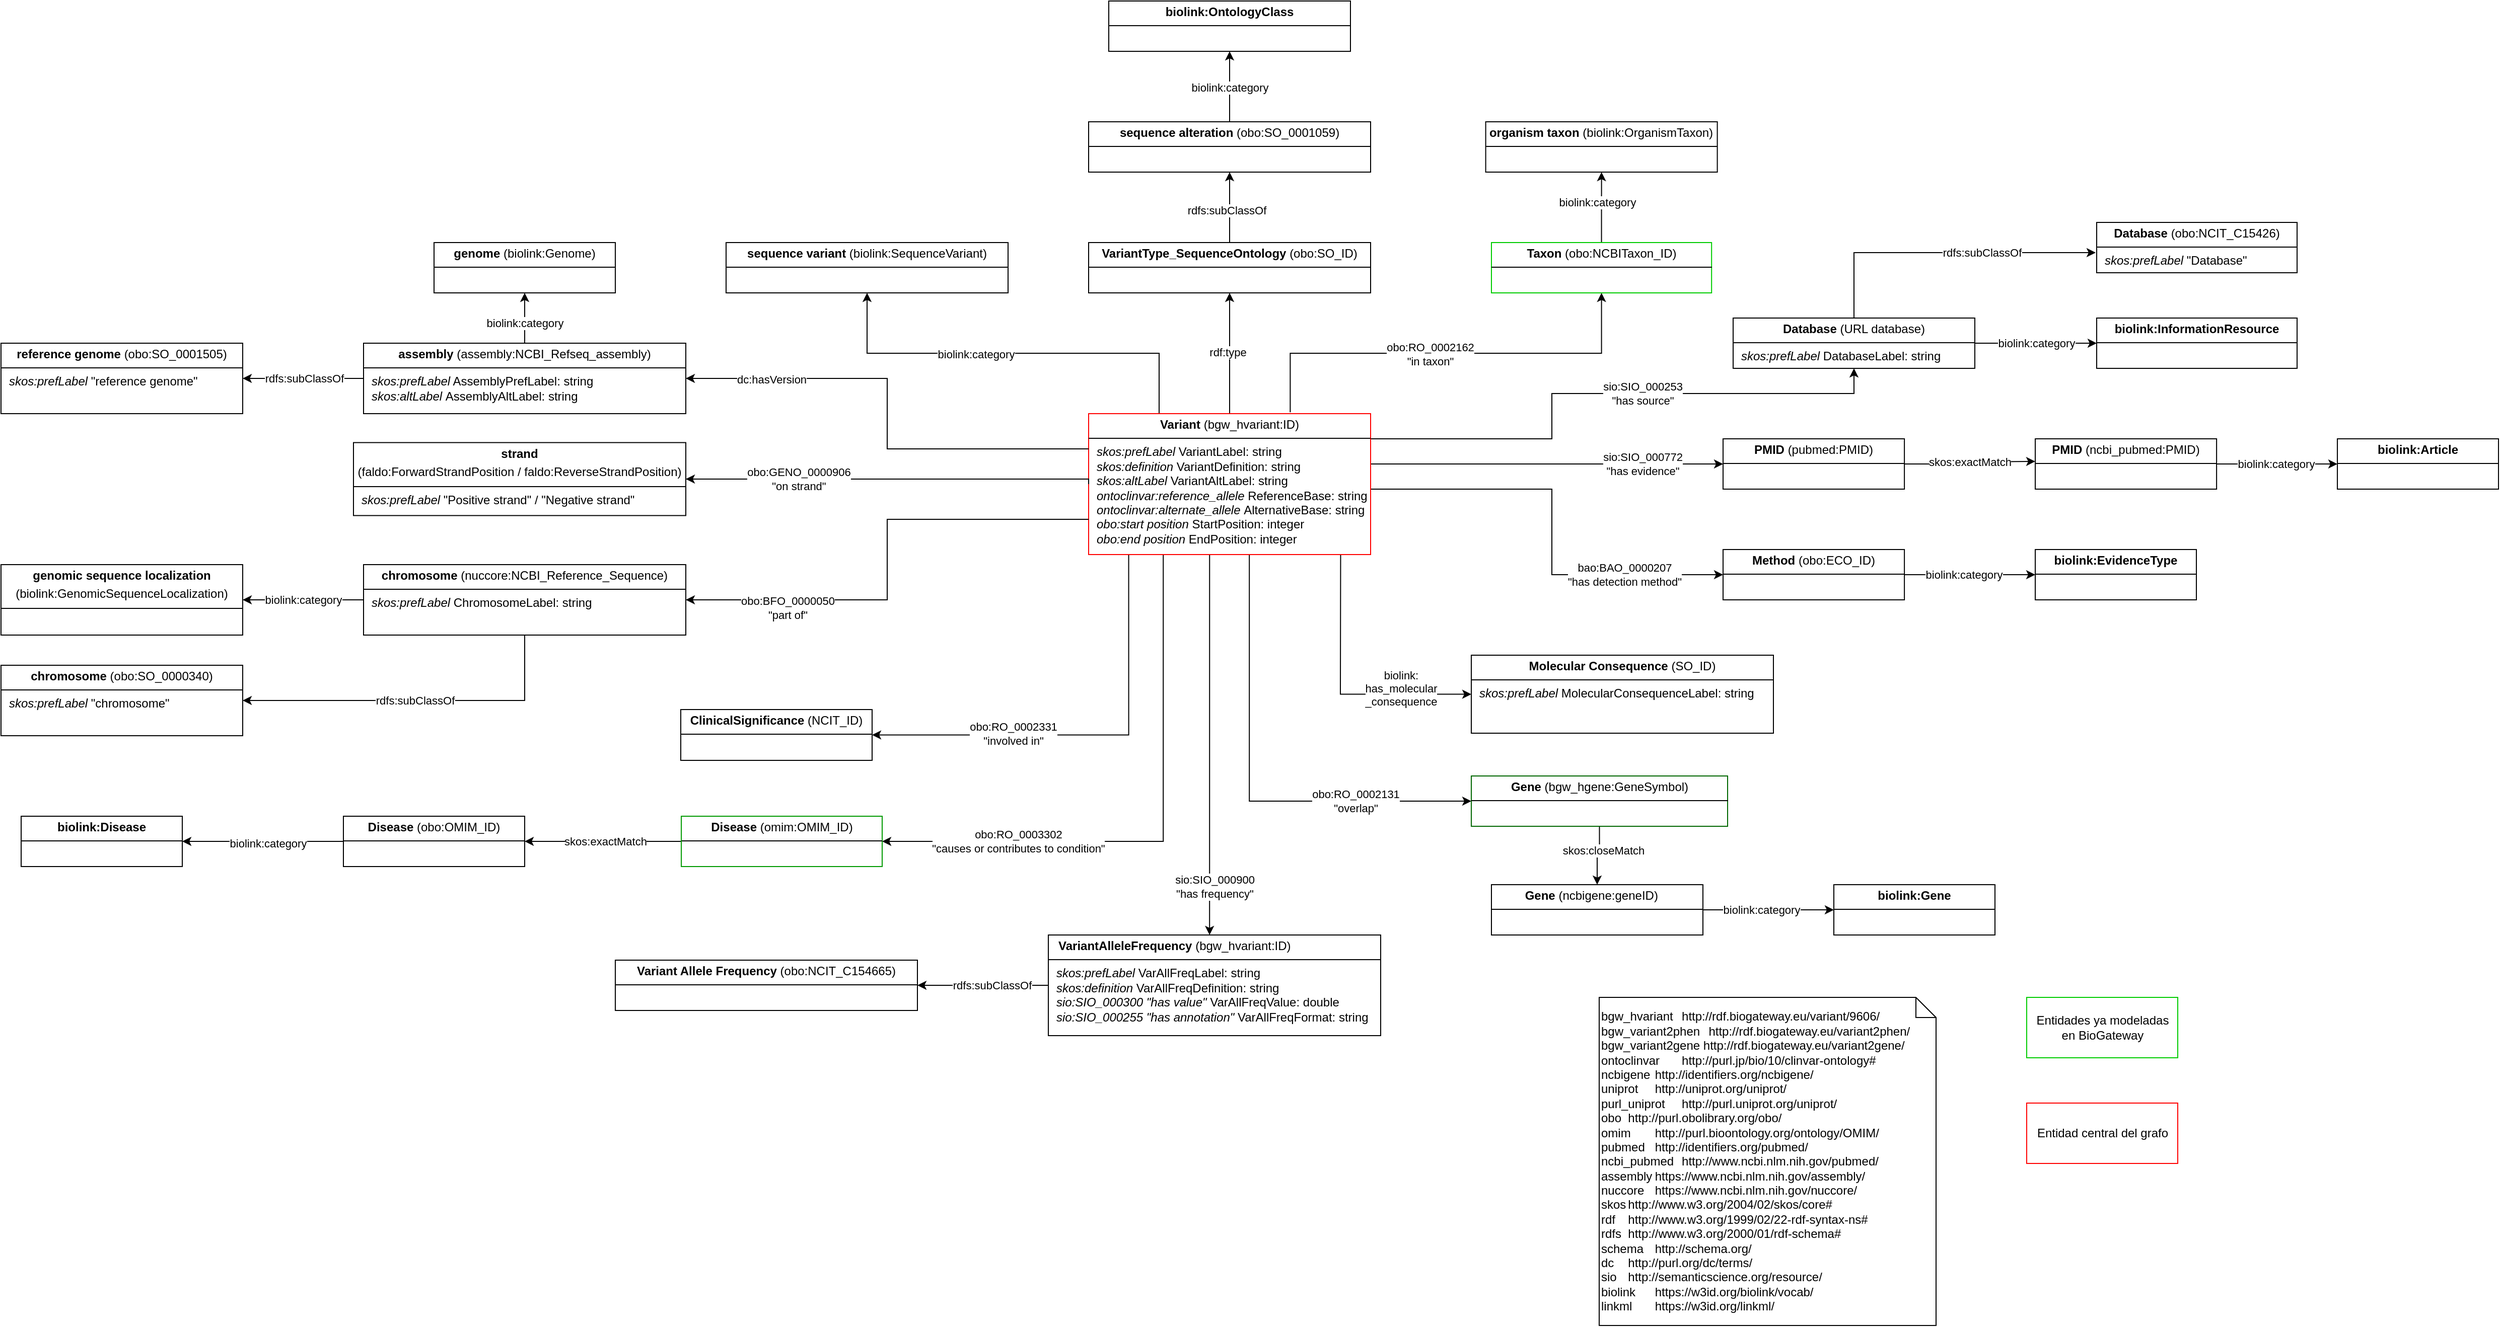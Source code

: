 <mxfile version="24.4.0" type="device">
  <diagram name="Página-1" id="qGptg48feIALP0QOibg7">
    <mxGraphModel dx="1359" dy="1775" grid="1" gridSize="10" guides="1" tooltips="1" connect="1" arrows="1" fold="1" page="1" pageScale="1" pageWidth="827" pageHeight="1169" math="0" shadow="0">
      <root>
        <mxCell id="0" />
        <mxCell id="1" parent="0" />
        <mxCell id="6JE-V1rgDyD5uSml1Uak-3" style="edgeStyle=orthogonalEdgeStyle;rounded=0;orthogonalLoop=1;jettySize=auto;html=1;entryX=0.5;entryY=1;entryDx=0;entryDy=0;strokeColor=#000000;" parent="1" source="6JE-V1rgDyD5uSml1Uak-1" target="6JE-V1rgDyD5uSml1Uak-2" edge="1">
          <mxGeometry relative="1" as="geometry" />
        </mxCell>
        <mxCell id="DszhKcmkCLHYVGABEn8L-7" value="rdf:type" style="edgeLabel;html=1;align=center;verticalAlign=middle;resizable=0;points=[];" parent="6JE-V1rgDyD5uSml1Uak-3" vertex="1" connectable="0">
          <mxGeometry x="0.027" y="2" relative="1" as="geometry">
            <mxPoint as="offset" />
          </mxGeometry>
        </mxCell>
        <mxCell id="6JE-V1rgDyD5uSml1Uak-7" style="edgeStyle=orthogonalEdgeStyle;rounded=0;orthogonalLoop=1;jettySize=auto;html=1;exitX=0.25;exitY=0;exitDx=0;exitDy=0;entryX=0.5;entryY=1;entryDx=0;entryDy=0;strokeColor=#000000;" parent="1" source="6JE-V1rgDyD5uSml1Uak-1" target="6JE-V1rgDyD5uSml1Uak-6" edge="1">
          <mxGeometry relative="1" as="geometry" />
        </mxCell>
        <mxCell id="6JE-V1rgDyD5uSml1Uak-8" value="biolink:category" style="edgeLabel;html=1;align=center;verticalAlign=middle;resizable=0;points=[];strokeColor=#000000;" parent="6JE-V1rgDyD5uSml1Uak-7" connectable="0" vertex="1">
          <mxGeometry x="0.184" y="1" relative="1" as="geometry">
            <mxPoint as="offset" />
          </mxGeometry>
        </mxCell>
        <mxCell id="6JE-V1rgDyD5uSml1Uak-52" style="edgeStyle=orthogonalEdgeStyle;rounded=0;orthogonalLoop=1;jettySize=auto;html=1;entryX=0.5;entryY=1;entryDx=0;entryDy=0;exitX=0.715;exitY=-0.01;exitDx=0;exitDy=0;exitPerimeter=0;" parent="1" source="6JE-V1rgDyD5uSml1Uak-1" target="6JE-V1rgDyD5uSml1Uak-49" edge="1">
          <mxGeometry relative="1" as="geometry">
            <Array as="points">
              <mxPoint x="520" y="180" />
              <mxPoint x="829" y="180" />
            </Array>
            <mxPoint x="520" y="210" as="sourcePoint" />
          </mxGeometry>
        </mxCell>
        <mxCell id="6JE-V1rgDyD5uSml1Uak-54" value="obo:RO_0002162&lt;div&gt;&quot;in taxon&quot;&lt;/div&gt;" style="edgeLabel;html=1;align=center;verticalAlign=middle;resizable=0;points=[];" parent="6JE-V1rgDyD5uSml1Uak-52" connectable="0" vertex="1">
          <mxGeometry x="-0.076" y="-1" relative="1" as="geometry">
            <mxPoint as="offset" />
          </mxGeometry>
        </mxCell>
        <mxCell id="-bDPhzSc2MLhFLpv777F-12" style="edgeStyle=orthogonalEdgeStyle;rounded=0;orthogonalLoop=1;jettySize=auto;html=1;entryX=0;entryY=0.5;entryDx=0;entryDy=0;" parent="1" source="6JE-V1rgDyD5uSml1Uak-1" target="-bDPhzSc2MLhFLpv777F-7" edge="1">
          <mxGeometry relative="1" as="geometry">
            <Array as="points">
              <mxPoint x="950" y="290" />
            </Array>
          </mxGeometry>
        </mxCell>
        <mxCell id="-bDPhzSc2MLhFLpv777F-19" style="edgeStyle=orthogonalEdgeStyle;rounded=0;orthogonalLoop=1;jettySize=auto;html=1;exitX=1;exitY=0.75;exitDx=0;exitDy=0;entryX=0;entryY=0.5;entryDx=0;entryDy=0;" parent="1" source="6JE-V1rgDyD5uSml1Uak-1" target="-bDPhzSc2MLhFLpv777F-16" edge="1">
          <mxGeometry relative="1" as="geometry">
            <Array as="points">
              <mxPoint x="780" y="315" />
              <mxPoint x="780" y="400" />
            </Array>
          </mxGeometry>
        </mxCell>
        <mxCell id="L7Yt5Qs3PYceXHm6uux9-1" value="bao:BAO_0000207&lt;div&gt;&quot;has detection method&quot;&lt;/div&gt;" style="edgeLabel;html=1;align=center;verticalAlign=middle;resizable=0;points=[];" parent="-bDPhzSc2MLhFLpv777F-19" vertex="1" connectable="0">
          <mxGeometry x="0.576" relative="1" as="geometry">
            <mxPoint as="offset" />
          </mxGeometry>
        </mxCell>
        <mxCell id="-bDPhzSc2MLhFLpv777F-20" style="edgeStyle=orthogonalEdgeStyle;rounded=0;orthogonalLoop=1;jettySize=auto;html=1;exitX=1;exitY=0.25;exitDx=0;exitDy=0;entryX=0.5;entryY=1;entryDx=0;entryDy=0;" parent="1" source="6JE-V1rgDyD5uSml1Uak-1" target="6JE-V1rgDyD5uSml1Uak-61" edge="1">
          <mxGeometry relative="1" as="geometry">
            <Array as="points">
              <mxPoint x="780" y="265" />
              <mxPoint x="780" y="220" />
              <mxPoint x="1080" y="220" />
            </Array>
          </mxGeometry>
        </mxCell>
        <mxCell id="L7Yt5Qs3PYceXHm6uux9-34" style="edgeStyle=orthogonalEdgeStyle;rounded=0;orthogonalLoop=1;jettySize=auto;html=1;entryX=0;entryY=0.5;entryDx=0;entryDy=0;exitX=0.57;exitY=0.994;exitDx=0;exitDy=0;exitPerimeter=0;" parent="1" source="6JE-V1rgDyD5uSml1Uak-1" target="-bDPhzSc2MLhFLpv777F-31" edge="1">
          <mxGeometry relative="1" as="geometry">
            <Array as="points">
              <mxPoint x="480" y="625" />
            </Array>
          </mxGeometry>
        </mxCell>
        <mxCell id="L7Yt5Qs3PYceXHm6uux9-35" value="obo:RO_0002131&lt;div&gt;&quot;overlap&quot;&lt;/div&gt;" style="edgeLabel;html=1;align=center;verticalAlign=middle;resizable=0;points=[];" parent="L7Yt5Qs3PYceXHm6uux9-34" vertex="1" connectable="0">
          <mxGeometry x="0.114" relative="1" as="geometry">
            <mxPoint x="91" as="offset" />
          </mxGeometry>
        </mxCell>
        <mxCell id="L7Yt5Qs3PYceXHm6uux9-36" style="edgeStyle=orthogonalEdgeStyle;rounded=0;orthogonalLoop=1;jettySize=auto;html=1;entryX=0;entryY=0.5;entryDx=0;entryDy=0;exitX=0.894;exitY=0.989;exitDx=0;exitDy=0;exitPerimeter=0;" parent="1" source="6JE-V1rgDyD5uSml1Uak-1" target="exR66w5LFtaQum01DGlP-13" edge="1">
          <mxGeometry relative="1" as="geometry">
            <mxPoint x="570" y="342" as="sourcePoint" />
            <Array as="points">
              <mxPoint x="570" y="342" />
              <mxPoint x="570" y="342" />
              <mxPoint x="570" y="519" />
            </Array>
          </mxGeometry>
        </mxCell>
        <mxCell id="L7Yt5Qs3PYceXHm6uux9-37" value="biolink:&lt;div&gt;has_molecular&lt;/div&gt;&lt;div&gt;_consequence&lt;/div&gt;" style="edgeLabel;html=1;align=center;verticalAlign=middle;resizable=0;points=[];" parent="L7Yt5Qs3PYceXHm6uux9-36" vertex="1" connectable="0">
          <mxGeometry x="-0.204" y="3" relative="1" as="geometry">
            <mxPoint x="57" y="71" as="offset" />
          </mxGeometry>
        </mxCell>
        <mxCell id="L7Yt5Qs3PYceXHm6uux9-49" style="edgeStyle=orthogonalEdgeStyle;rounded=0;orthogonalLoop=1;jettySize=auto;html=1;exitX=0.354;exitY=1.03;exitDx=0;exitDy=0;entryX=1;entryY=0.5;entryDx=0;entryDy=0;exitPerimeter=0;" parent="1" target="-bDPhzSc2MLhFLpv777F-23" edge="1">
          <mxGeometry relative="1" as="geometry">
            <mxPoint x="394.12" y="343.0" as="sourcePoint" />
            <mxPoint x="80" y="965" as="targetPoint" />
            <Array as="points">
              <mxPoint x="395" y="665" />
            </Array>
          </mxGeometry>
        </mxCell>
        <mxCell id="L7Yt5Qs3PYceXHm6uux9-50" value="obo:RO_0003302&lt;div&gt;&quot;causes or contributes to condition&quot;&lt;/div&gt;" style="edgeLabel;html=1;align=center;verticalAlign=middle;resizable=0;points=[];" parent="L7Yt5Qs3PYceXHm6uux9-49" vertex="1" connectable="0">
          <mxGeometry x="0.702" y="3" relative="1" as="geometry">
            <mxPoint x="45" y="-3" as="offset" />
          </mxGeometry>
        </mxCell>
        <mxCell id="L7Yt5Qs3PYceXHm6uux9-149" style="edgeStyle=orthogonalEdgeStyle;rounded=0;orthogonalLoop=1;jettySize=auto;html=1;exitX=0.429;exitY=1.002;exitDx=0;exitDy=0;exitPerimeter=0;" parent="1" source="6JE-V1rgDyD5uSml1Uak-1" target="L7Yt5Qs3PYceXHm6uux9-150" edge="1">
          <mxGeometry relative="1" as="geometry">
            <mxPoint x="470" y="730" as="targetPoint" />
            <Array as="points">
              <mxPoint x="440" y="750" />
              <mxPoint x="440" y="750" />
            </Array>
          </mxGeometry>
        </mxCell>
        <mxCell id="L7Yt5Qs3PYceXHm6uux9-155" value="sio:SIO_000900&lt;div&gt;&quot;has frequency&quot;&lt;/div&gt;" style="edgeLabel;html=1;align=center;verticalAlign=middle;resizable=0;points=[];" parent="L7Yt5Qs3PYceXHm6uux9-149" vertex="1" connectable="0">
          <mxGeometry x="0.811" y="1" relative="1" as="geometry">
            <mxPoint x="4" y="-13" as="offset" />
          </mxGeometry>
        </mxCell>
        <mxCell id="L7Yt5Qs3PYceXHm6uux9-158" style="edgeStyle=orthogonalEdgeStyle;rounded=0;orthogonalLoop=1;jettySize=auto;html=1;exitX=0.142;exitY=0.998;exitDx=0;exitDy=0;entryX=1;entryY=0.5;entryDx=0;entryDy=0;exitPerimeter=0;" parent="1" source="6JE-V1rgDyD5uSml1Uak-1" target="KLonrmJRsr6jb7OEbWs5-2" edge="1">
          <mxGeometry relative="1" as="geometry">
            <Array as="points">
              <mxPoint x="360" y="559" />
            </Array>
          </mxGeometry>
        </mxCell>
        <mxCell id="L7Yt5Qs3PYceXHm6uux9-159" value="obo:RO_0002331&lt;div&gt;&quot;involved in&quot;&lt;/div&gt;" style="edgeLabel;html=1;align=center;verticalAlign=middle;resizable=0;points=[];" parent="L7Yt5Qs3PYceXHm6uux9-158" vertex="1" connectable="0">
          <mxGeometry x="-0.075" y="-2" relative="1" as="geometry">
            <mxPoint x="-94" as="offset" />
          </mxGeometry>
        </mxCell>
        <mxCell id="6JE-V1rgDyD5uSml1Uak-1" value="&lt;p style=&quot;margin: 4px 0px 0px; text-align: center;&quot;&gt;&lt;b&gt;Variant &lt;/b&gt;(&lt;span style=&quot;background-color: initial; text-align: left;&quot;&gt;bgw_hvariant:ID)&lt;/span&gt;&lt;/p&gt;&lt;hr size=&quot;1&quot; style=&quot;border-style:solid;&quot;&gt;&lt;p style=&quot;margin:0px;margin-left:8px;&quot;&gt;&lt;i&gt;skos:prefLabel&lt;/i&gt; VariantLabel: string&lt;/p&gt;&lt;p style=&quot;margin:0px;margin-left:8px;&quot;&gt;&lt;i&gt;skos:definition&lt;/i&gt;&amp;nbsp;VariantDefinition: string&lt;/p&gt;&lt;p style=&quot;margin:0px;margin-left:8px;&quot;&gt;&lt;i style=&quot;background-color: initial;&quot;&gt;skos:altLabel&amp;nbsp;&lt;/i&gt;&lt;span style=&quot;background-color: initial;&quot;&gt;VariantAltLabel: string&lt;/span&gt;&lt;br&gt;&lt;/p&gt;&lt;p style=&quot;margin:0px;margin-left:8px;&quot;&gt;&lt;i&gt;ontoclinvar:&lt;/i&gt;&lt;span style=&quot;background-color: initial;&quot;&gt;&lt;i&gt;reference_allele&lt;/i&gt;&lt;/span&gt;&lt;i style=&quot;background-color: initial;&quot;&gt;&amp;nbsp;&lt;/i&gt;&lt;span style=&quot;background-color: initial;&quot;&gt;ReferenceBase: string&lt;/span&gt;&lt;/p&gt;&lt;p style=&quot;margin:0px;margin-left:8px;&quot;&gt;&lt;i style=&quot;background-color: initial;&quot;&gt;ontoclinvar:&lt;/i&gt;&lt;span style=&quot;background-color: initial;&quot;&gt;&lt;i&gt;alternate_allele&amp;nbsp;&lt;/i&gt;&lt;/span&gt;AlternativeBase: string&lt;/p&gt;&lt;p style=&quot;margin: 0px 0px 0px 8px;&quot;&gt;&lt;i&gt;obo:start position&amp;nbsp;&lt;/i&gt;StartPosition: integer&lt;/p&gt;&lt;p style=&quot;margin: 0px 0px 0px 8px;&quot;&gt;&lt;i&gt;obo:end position&lt;/i&gt;&amp;nbsp;EndPosition: integer&lt;/p&gt;" style="verticalAlign=top;align=left;overflow=fill;html=1;whiteSpace=wrap;strokeColor=#FF0000;" parent="1" vertex="1">
          <mxGeometry x="320" y="240" width="280" height="140" as="geometry" />
        </mxCell>
        <mxCell id="DszhKcmkCLHYVGABEn8L-5" style="edgeStyle=orthogonalEdgeStyle;rounded=0;orthogonalLoop=1;jettySize=auto;html=1;exitX=0.5;exitY=0;exitDx=0;exitDy=0;" parent="1" source="6JE-V1rgDyD5uSml1Uak-2" target="DszhKcmkCLHYVGABEn8L-4" edge="1">
          <mxGeometry relative="1" as="geometry" />
        </mxCell>
        <mxCell id="DszhKcmkCLHYVGABEn8L-6" value="rdfs:subClassOf" style="edgeLabel;html=1;align=center;verticalAlign=middle;resizable=0;points=[];" parent="DszhKcmkCLHYVGABEn8L-5" vertex="1" connectable="0">
          <mxGeometry x="-0.069" y="3" relative="1" as="geometry">
            <mxPoint as="offset" />
          </mxGeometry>
        </mxCell>
        <mxCell id="6JE-V1rgDyD5uSml1Uak-2" value="&lt;p style=&quot;margin: 4px 0px 0px; text-align: center;&quot;&gt;&lt;b&gt;VariantType_SequenceOntology &lt;/b&gt;(obo:SO_ID)&lt;/p&gt;&lt;hr size=&quot;1&quot; style=&quot;border-style:solid;&quot;&gt;&lt;p style=&quot;margin:0px;margin-left:8px;&quot;&gt;&lt;br&gt;&lt;/p&gt;" style="verticalAlign=top;align=left;overflow=fill;html=1;whiteSpace=wrap;strokeColor=#000000;" parent="1" vertex="1">
          <mxGeometry x="320" y="70" width="280" height="50" as="geometry" />
        </mxCell>
        <mxCell id="6JE-V1rgDyD5uSml1Uak-6" value="&lt;p style=&quot;margin: 4px 0px 0px; text-align: center;&quot;&gt;&lt;span style=&quot;background-color: initial; text-align: left;&quot;&gt;&lt;b&gt;sequence variant&lt;/b&gt;&lt;/span&gt;&lt;span style=&quot;background-color: initial; text-align: left;&quot;&gt;&lt;b&gt;&amp;nbsp;&lt;/b&gt;(biolink:SequenceVariant)&lt;/span&gt;&lt;/p&gt;&lt;hr size=&quot;1&quot; style=&quot;border-style:solid;&quot;&gt;&lt;p style=&quot;margin:0px;margin-left:8px;&quot;&gt;&lt;br&gt;&lt;/p&gt;" style="verticalAlign=top;align=left;overflow=fill;html=1;whiteSpace=wrap;strokeColor=#000000;" parent="1" vertex="1">
          <mxGeometry x="-40" y="70" width="280" height="50" as="geometry" />
        </mxCell>
        <mxCell id="6JE-V1rgDyD5uSml1Uak-14" value="" style="edgeStyle=orthogonalEdgeStyle;rounded=0;orthogonalLoop=1;jettySize=auto;html=1;" parent="1" source="6JE-V1rgDyD5uSml1Uak-18" target="6JE-V1rgDyD5uSml1Uak-19" edge="1">
          <mxGeometry relative="1" as="geometry" />
        </mxCell>
        <mxCell id="6JE-V1rgDyD5uSml1Uak-15" value="rdfs:subClassOf" style="edgeLabel;html=1;align=center;verticalAlign=middle;resizable=0;points=[];" parent="6JE-V1rgDyD5uSml1Uak-14" connectable="0" vertex="1">
          <mxGeometry x="0.091" y="1" relative="1" as="geometry">
            <mxPoint x="6" y="-1" as="offset" />
          </mxGeometry>
        </mxCell>
        <mxCell id="6JE-V1rgDyD5uSml1Uak-16" style="edgeStyle=orthogonalEdgeStyle;rounded=0;orthogonalLoop=1;jettySize=auto;html=1;exitX=0.5;exitY=0;exitDx=0;exitDy=0;entryX=0.5;entryY=1;entryDx=0;entryDy=0;" parent="1" source="6JE-V1rgDyD5uSml1Uak-18" target="6JE-V1rgDyD5uSml1Uak-20" edge="1">
          <mxGeometry relative="1" as="geometry" />
        </mxCell>
        <mxCell id="6JE-V1rgDyD5uSml1Uak-17" value="biolink:category" style="edgeLabel;html=1;align=center;verticalAlign=middle;resizable=0;points=[];" parent="6JE-V1rgDyD5uSml1Uak-16" connectable="0" vertex="1">
          <mxGeometry x="-0.042" y="4" relative="1" as="geometry">
            <mxPoint x="4" y="4" as="offset" />
          </mxGeometry>
        </mxCell>
        <mxCell id="6JE-V1rgDyD5uSml1Uak-18" value="&lt;p style=&quot;margin: 4px 0px 0px; text-align: center;&quot;&gt;&lt;b style=&quot;&quot;&gt;assembly &lt;/b&gt;(assembly:NCBI_Refseq_assembly)&lt;/p&gt;&lt;hr size=&quot;1&quot; style=&quot;border-style:solid;&quot;&gt;&lt;p style=&quot;margin:0px;margin-left:8px;&quot;&gt;&lt;i&gt;skos:prefLabel&lt;/i&gt; AssemblyPrefLabel: string&lt;/p&gt;&lt;p style=&quot;margin:0px;margin-left:8px;&quot;&gt;&lt;i&gt;skos:altLabel &lt;/i&gt;AssemblyAltLabel: string&lt;/p&gt;" style="verticalAlign=top;align=left;overflow=fill;html=1;whiteSpace=wrap;" parent="1" vertex="1">
          <mxGeometry x="-400" y="170" width="320" height="70" as="geometry" />
        </mxCell>
        <mxCell id="6JE-V1rgDyD5uSml1Uak-19" value="&lt;p style=&quot;margin: 4px 0px 0px; text-align: center;&quot;&gt;&lt;b style=&quot;&quot;&gt;reference genome &lt;/b&gt;(obo:&lt;span style=&quot;background-color: initial; text-align: left;&quot;&gt;SO_0001505)&lt;/span&gt;&lt;/p&gt;&lt;hr size=&quot;1&quot; style=&quot;border-style:solid;&quot;&gt;&lt;p style=&quot;margin:0px;margin-left:8px;&quot;&gt;&lt;i&gt;skos:prefLabel&lt;/i&gt; &quot;reference genome&quot;&lt;/p&gt;&lt;p style=&quot;margin:0px;margin-left:8px;&quot;&gt;&lt;br&gt;&lt;/p&gt;" style="verticalAlign=top;align=left;overflow=fill;html=1;whiteSpace=wrap;" parent="1" vertex="1">
          <mxGeometry x="-760" y="170" width="240" height="70" as="geometry" />
        </mxCell>
        <mxCell id="6JE-V1rgDyD5uSml1Uak-20" value="&lt;p style=&quot;margin: 4px 0px 0px; text-align: center;&quot;&gt;&lt;b style=&quot;&quot;&gt;genome &lt;/b&gt;(biolink:Genome)&lt;/p&gt;&lt;hr size=&quot;1&quot; style=&quot;border-style:solid;&quot;&gt;&lt;p style=&quot;margin:0px;margin-left:8px;&quot;&gt;&lt;br&gt;&lt;/p&gt;" style="verticalAlign=top;align=left;overflow=fill;html=1;whiteSpace=wrap;" parent="1" vertex="1">
          <mxGeometry x="-330" y="70" width="180" height="50" as="geometry" />
        </mxCell>
        <mxCell id="6JE-V1rgDyD5uSml1Uak-27" style="edgeStyle=orthogonalEdgeStyle;rounded=0;orthogonalLoop=1;jettySize=auto;html=1;entryX=1;entryY=0.5;entryDx=0;entryDy=0;exitX=0;exitY=0.25;exitDx=0;exitDy=0;" parent="1" source="6JE-V1rgDyD5uSml1Uak-1" target="6JE-V1rgDyD5uSml1Uak-18" edge="1">
          <mxGeometry relative="1" as="geometry">
            <mxPoint x="-90" y="240" as="sourcePoint" />
          </mxGeometry>
        </mxCell>
        <mxCell id="6JE-V1rgDyD5uSml1Uak-28" value="dc:hasVersion" style="edgeLabel;html=1;align=center;verticalAlign=middle;resizable=0;points=[];" parent="6JE-V1rgDyD5uSml1Uak-27" connectable="0" vertex="1">
          <mxGeometry x="-0.025" y="3" relative="1" as="geometry">
            <mxPoint x="-112" y="-40" as="offset" />
          </mxGeometry>
        </mxCell>
        <mxCell id="6JE-V1rgDyD5uSml1Uak-40" style="edgeStyle=orthogonalEdgeStyle;rounded=0;orthogonalLoop=1;jettySize=auto;html=1;exitX=0;exitY=0.75;exitDx=0;exitDy=0;entryX=1;entryY=0.5;entryDx=0;entryDy=0;" parent="1" source="6JE-V1rgDyD5uSml1Uak-1" target="6JE-V1rgDyD5uSml1Uak-38" edge="1">
          <mxGeometry relative="1" as="geometry">
            <mxPoint x="-90" y="340" as="sourcePoint" />
          </mxGeometry>
        </mxCell>
        <mxCell id="6JE-V1rgDyD5uSml1Uak-41" value="obo:BFO_0000050&lt;div&gt;&quot;part of&quot;&lt;/div&gt;" style="edgeLabel;html=1;align=center;verticalAlign=middle;resizable=0;points=[];" parent="6JE-V1rgDyD5uSml1Uak-40" connectable="0" vertex="1">
          <mxGeometry x="-0.501" y="-2" relative="1" as="geometry">
            <mxPoint x="-179" y="90" as="offset" />
          </mxGeometry>
        </mxCell>
        <mxCell id="6JE-V1rgDyD5uSml1Uak-44" style="edgeStyle=orthogonalEdgeStyle;rounded=0;orthogonalLoop=1;jettySize=auto;html=1;entryX=1;entryY=0.5;entryDx=0;entryDy=0;exitX=0;exitY=0.5;exitDx=0;exitDy=0;" parent="1" source="6JE-V1rgDyD5uSml1Uak-1" target="6JE-V1rgDyD5uSml1Uak-43" edge="1">
          <mxGeometry relative="1" as="geometry">
            <mxPoint x="-160" y="290" as="sourcePoint" />
            <Array as="points">
              <mxPoint x="320" y="305" />
            </Array>
          </mxGeometry>
        </mxCell>
        <mxCell id="6JE-V1rgDyD5uSml1Uak-45" value="obo:GENO_0000906&lt;div&gt;&quot;on strand&quot;&lt;/div&gt;" style="edgeLabel;html=1;align=center;verticalAlign=middle;resizable=0;points=[];" parent="6JE-V1rgDyD5uSml1Uak-44" connectable="0" vertex="1">
          <mxGeometry x="0.14" y="1" relative="1" as="geometry">
            <mxPoint x="-62" y="-1" as="offset" />
          </mxGeometry>
        </mxCell>
        <mxCell id="6JE-V1rgDyD5uSml1Uak-36" style="edgeStyle=orthogonalEdgeStyle;rounded=0;orthogonalLoop=1;jettySize=auto;html=1;exitX=0;exitY=0.5;exitDx=0;exitDy=0;" parent="1" source="6JE-V1rgDyD5uSml1Uak-38" target="6JE-V1rgDyD5uSml1Uak-39" edge="1">
          <mxGeometry relative="1" as="geometry" />
        </mxCell>
        <mxCell id="6JE-V1rgDyD5uSml1Uak-37" value="biolink:category" style="edgeLabel;html=1;align=center;verticalAlign=middle;resizable=0;points=[];" parent="6JE-V1rgDyD5uSml1Uak-36" connectable="0" vertex="1">
          <mxGeometry x="-0.295" y="-4" relative="1" as="geometry">
            <mxPoint x="-18" y="4" as="offset" />
          </mxGeometry>
        </mxCell>
        <mxCell id="9ujn6fpOiZaa6l7L4GmL-2" style="edgeStyle=orthogonalEdgeStyle;rounded=0;orthogonalLoop=1;jettySize=auto;html=1;entryX=1;entryY=0.5;entryDx=0;entryDy=0;exitX=0.5;exitY=1;exitDx=0;exitDy=0;" parent="1" source="6JE-V1rgDyD5uSml1Uak-38" target="9ujn6fpOiZaa6l7L4GmL-1" edge="1">
          <mxGeometry relative="1" as="geometry" />
        </mxCell>
        <mxCell id="9ujn6fpOiZaa6l7L4GmL-3" value="rdfs:subClassOf" style="edgeLabel;html=1;align=center;verticalAlign=middle;resizable=0;points=[];" parent="9ujn6fpOiZaa6l7L4GmL-2" connectable="0" vertex="1">
          <mxGeometry x="0.139" y="2" relative="1" as="geometry">
            <mxPoint x="22" y="-2" as="offset" />
          </mxGeometry>
        </mxCell>
        <mxCell id="6JE-V1rgDyD5uSml1Uak-38" value="&lt;p style=&quot;margin: 4px 0px 0px; text-align: center;&quot;&gt;&lt;b style=&quot;&quot;&gt;chromosome &lt;/b&gt;(nuccore:NCBI_Reference_Sequence)&lt;/p&gt;&lt;hr size=&quot;1&quot; style=&quot;border-style:solid;&quot;&gt;&lt;p style=&quot;margin:0px;margin-left:8px;&quot;&gt;&lt;i&gt;skos:prefLabel&lt;/i&gt; ChromosomeLabel: string&lt;/p&gt;" style="verticalAlign=top;align=left;overflow=fill;html=1;whiteSpace=wrap;" parent="1" vertex="1">
          <mxGeometry x="-400" y="390" width="320" height="70" as="geometry" />
        </mxCell>
        <mxCell id="6JE-V1rgDyD5uSml1Uak-39" value="&lt;p style=&quot;text-align: center; margin: 4px 0px 0px;&quot;&gt;&lt;span style=&quot;background-color: initial; text-align: left;&quot;&gt;&lt;b&gt;genomic sequence localization&lt;/b&gt;&lt;/span&gt;&lt;/p&gt;&lt;p style=&quot;text-align: center; margin: 4px 0px 0px;&quot;&gt;(biolink:&lt;span style=&quot;background-color: initial; text-align: left;&quot;&gt;GenomicSequenceLocalization)&lt;/span&gt;&lt;/p&gt;&lt;hr size=&quot;1&quot; style=&quot;border-style:solid;&quot;&gt;&lt;p style=&quot;margin:0px;margin-left:8px;&quot;&gt;&lt;br&gt;&lt;/p&gt;" style="verticalAlign=top;align=left;overflow=fill;html=1;whiteSpace=wrap;" parent="1" vertex="1">
          <mxGeometry x="-760" y="390" width="240" height="70" as="geometry" />
        </mxCell>
        <mxCell id="6JE-V1rgDyD5uSml1Uak-43" value="&lt;p style=&quot;margin: 4px 0px 0px; text-align: center;&quot;&gt;&lt;b style=&quot;&quot;&gt;strand&lt;/b&gt;&lt;/p&gt;&lt;p style=&quot;margin: 4px 0px 0px; text-align: center;&quot;&gt;(&lt;span style=&quot;background-color: initial; text-align: left;&quot;&gt;faldo:ForwardStrandPosition /&amp;nbsp;&lt;/span&gt;&lt;span style=&quot;background-color: initial; text-align: left;&quot;&gt;faldo:&lt;/span&gt;&lt;span style=&quot;background-color: initial; text-align: left;&quot;&gt;ReverseStrandPosition)&lt;/span&gt;&lt;/p&gt;&lt;hr size=&quot;1&quot; style=&quot;border-style:solid;&quot;&gt;&lt;p style=&quot;margin:0px;margin-left:8px;&quot;&gt;&lt;i&gt;skos:prefLabel&lt;/i&gt; &quot;Positive strand&quot; / &quot;Negative strand&quot;&lt;/p&gt;" style="verticalAlign=top;align=left;overflow=fill;html=1;whiteSpace=wrap;" parent="1" vertex="1">
          <mxGeometry x="-410" y="268.75" width="330" height="72.5" as="geometry" />
        </mxCell>
        <mxCell id="6JE-V1rgDyD5uSml1Uak-57" style="edgeStyle=orthogonalEdgeStyle;rounded=0;orthogonalLoop=1;jettySize=auto;html=1;exitX=0.5;exitY=0;exitDx=0;exitDy=0;entryX=0.5;entryY=1;entryDx=0;entryDy=0;" parent="1" source="6JE-V1rgDyD5uSml1Uak-49" target="6JE-V1rgDyD5uSml1Uak-50" edge="1">
          <mxGeometry relative="1" as="geometry" />
        </mxCell>
        <mxCell id="6JE-V1rgDyD5uSml1Uak-58" value="biolink:category" style="edgeLabel;html=1;align=center;verticalAlign=middle;resizable=0;points=[];" parent="6JE-V1rgDyD5uSml1Uak-57" connectable="0" vertex="1">
          <mxGeometry x="0.148" y="5" relative="1" as="geometry">
            <mxPoint as="offset" />
          </mxGeometry>
        </mxCell>
        <mxCell id="6JE-V1rgDyD5uSml1Uak-49" value="&lt;p style=&quot;margin: 4px 0px 0px; text-align: center;&quot;&gt;&lt;b&gt;Taxon &lt;/b&gt;(obo:NCBITaxon_ID)&lt;/p&gt;&lt;hr size=&quot;1&quot; style=&quot;border-style:solid;&quot;&gt;&lt;p style=&quot;margin:0px;margin-left:8px;&quot;&gt;&lt;br&gt;&lt;/p&gt;" style="verticalAlign=top;align=left;overflow=fill;html=1;whiteSpace=wrap;strokeColor=#00CC00;" parent="1" vertex="1">
          <mxGeometry x="720" y="70" width="218.59" height="50" as="geometry" />
        </mxCell>
        <mxCell id="6JE-V1rgDyD5uSml1Uak-50" value="&lt;p style=&quot;margin: 4px 0px 0px; text-align: center;&quot;&gt;&lt;b&gt;organism taxon&lt;/b&gt; (biolink:&lt;span style=&quot;background-color: initial; text-align: left;&quot;&gt;OrganismTaxon)&lt;/span&gt;&lt;/p&gt;&lt;hr size=&quot;1&quot; style=&quot;border-style:solid;&quot;&gt;&lt;p style=&quot;margin:0px;margin-left:8px;&quot;&gt;&lt;br&gt;&lt;/p&gt;" style="verticalAlign=top;align=left;overflow=fill;html=1;whiteSpace=wrap;" parent="1" vertex="1">
          <mxGeometry x="714.3" y="-50" width="230" height="50" as="geometry" />
        </mxCell>
        <mxCell id="6JE-V1rgDyD5uSml1Uak-59" style="edgeStyle=orthogonalEdgeStyle;rounded=0;orthogonalLoop=1;jettySize=auto;html=1;entryX=0;entryY=0.5;entryDx=0;entryDy=0;" parent="1" source="6JE-V1rgDyD5uSml1Uak-61" target="6JE-V1rgDyD5uSml1Uak-62" edge="1">
          <mxGeometry relative="1" as="geometry" />
        </mxCell>
        <mxCell id="6JE-V1rgDyD5uSml1Uak-60" value="biolink:category" style="edgeLabel;html=1;align=center;verticalAlign=middle;resizable=0;points=[];" parent="6JE-V1rgDyD5uSml1Uak-59" connectable="0" vertex="1">
          <mxGeometry x="-0.181" y="-1" relative="1" as="geometry">
            <mxPoint x="11" y="-1" as="offset" />
          </mxGeometry>
        </mxCell>
        <mxCell id="6JE-V1rgDyD5uSml1Uak-66" style="edgeStyle=orthogonalEdgeStyle;rounded=0;orthogonalLoop=1;jettySize=auto;html=1;" parent="1" source="6JE-V1rgDyD5uSml1Uak-61" edge="1">
          <mxGeometry relative="1" as="geometry">
            <mxPoint x="1320" y="80" as="targetPoint" />
            <Array as="points">
              <mxPoint x="1080" y="80" />
            </Array>
          </mxGeometry>
        </mxCell>
        <mxCell id="6JE-V1rgDyD5uSml1Uak-68" value="rdfs:subClassOf" style="edgeLabel;html=1;align=center;verticalAlign=middle;resizable=0;points=[];" parent="6JE-V1rgDyD5uSml1Uak-66" connectable="0" vertex="1">
          <mxGeometry x="-0.028" y="-3" relative="1" as="geometry">
            <mxPoint x="44" y="-3" as="offset" />
          </mxGeometry>
        </mxCell>
        <mxCell id="6JE-V1rgDyD5uSml1Uak-61" value="&lt;p style=&quot;margin: 4px 0px 0px; text-align: center;&quot;&gt;&lt;b&gt;Database &lt;/b&gt;(URL database)&lt;/p&gt;&lt;hr size=&quot;1&quot; style=&quot;border-style:solid;&quot;&gt;&lt;p style=&quot;margin:0px;margin-left:8px;&quot;&gt;&lt;i&gt;skos:prefLabel&lt;/i&gt; DatabaseLabel: string&lt;/p&gt;" style="verticalAlign=top;align=left;overflow=fill;html=1;whiteSpace=wrap;" parent="1" vertex="1">
          <mxGeometry x="960" y="145" width="240" height="50" as="geometry" />
        </mxCell>
        <mxCell id="6JE-V1rgDyD5uSml1Uak-62" value="&lt;p style=&quot;margin: 4px 0px 0px; text-align: center;&quot;&gt;&lt;b&gt;biolink:&lt;/b&gt;&lt;span style=&quot;background-color: initial; text-align: left;&quot;&gt;&lt;b&gt;InformationResource&lt;/b&gt;&lt;/span&gt;&lt;/p&gt;&lt;hr size=&quot;1&quot; style=&quot;border-style:solid;&quot;&gt;&lt;p style=&quot;margin:0px;margin-left:8px;&quot;&gt;&lt;br&gt;&lt;/p&gt;" style="verticalAlign=top;align=left;overflow=fill;html=1;whiteSpace=wrap;" parent="1" vertex="1">
          <mxGeometry x="1321" y="145" width="199" height="50" as="geometry" />
        </mxCell>
        <mxCell id="6JE-V1rgDyD5uSml1Uak-67" value="&lt;p style=&quot;margin: 4px 0px 0px; text-align: center;&quot;&gt;&lt;b&gt;Database &lt;/b&gt;(obo:NCIT_C15426)&lt;span style=&quot;color: rgba(0, 0, 0, 0); font-family: monospace; font-size: 0px; text-wrap: nowrap; background-color: initial; text-align: left;&quot;&gt;%3CmxGraphModel%3E%3Croot%3E%3CmxCell%20id%3D%220%22%2F%3E%3CmxCell%20id%3D%221%22%20parent%3D%220%22%2F%3E%3CmxCell%20id%3D%222%22%20value%3D%22%26lt%3Bp%20style%3D%26quot%3Bmargin%3A%204px%200px%200px%3B%20text-align%3A%20center%3B%26quot%3B%26gt%3B%26lt%3Bb%26gt%3Bbiolink%3A%26lt%3B%2Fb%26gt%3B%26lt%3Bspan%20style%3D%26quot%3Bbackground-color%3A%20initial%3B%20text-align%3A%20left%3B%26quot%3B%26gt%3B%26lt%3Bb%26gt%3BInformationResource%26lt%3B%2Fb%26gt%3B%26lt%3B%2Fspan%26gt%3B%26lt%3B%2Fp%26gt%3B%26lt%3Bhr%20size%3D%26quot%3B1%26quot%3B%20style%3D%26quot%3Bborder-style%3Asolid%3B%26quot%3B%26gt%3B%26lt%3Bp%20style%3D%26quot%3Bmargin%3A0px%3Bmargin-left%3A8px%3B%26quot%3B%26gt%3B%26lt%3Bbr%26gt%3B%26lt%3B%2Fp%26gt%3B%22%20style%3D%22verticalAlign%3Dtop%3Balign%3Dleft%3Boverflow%3Dfill%3Bhtml%3D1%3BwhiteSpace%3Dwrap%3B%22%20vertex%3D%221%22%20parent%3D%221%22%3E%3CmxGeometry%20x%3D%221201%22%20y%3D%22265%22%20width%3D%22199%22%20height%3D%2250%22%20as%3D%22geometry%22%2F%3E%3C%2FmxCell%3E%3C%2Froot%3E%3C%2FmxGraphModel%3E&lt;/span&gt;&lt;/p&gt;&lt;hr size=&quot;1&quot; style=&quot;border-style:solid;&quot;&gt;&lt;p style=&quot;margin:0px;margin-left:8px;&quot;&gt;&lt;i&gt;skos:prefLabel&lt;/i&gt; &quot;Database&quot;&lt;/p&gt;" style="verticalAlign=top;align=left;overflow=fill;html=1;whiteSpace=wrap;" parent="1" vertex="1">
          <mxGeometry x="1321" y="50" width="199" height="50" as="geometry" />
        </mxCell>
        <mxCell id="9ujn6fpOiZaa6l7L4GmL-1" value="&lt;p style=&quot;margin: 4px 0px 0px; text-align: center;&quot;&gt;&lt;b style=&quot;&quot;&gt;chromosome&amp;nbsp;&lt;/b&gt;(obo:&lt;span style=&quot;background-color: initial; text-align: left;&quot;&gt;SO_0000340)&lt;/span&gt;&lt;/p&gt;&lt;hr size=&quot;1&quot; style=&quot;border-style:solid;&quot;&gt;&lt;p style=&quot;margin:0px;margin-left:8px;&quot;&gt;&lt;i&gt;skos:prefLabel&lt;/i&gt; &quot;chromosome&quot;&lt;/p&gt;&lt;p style=&quot;margin:0px;margin-left:8px;&quot;&gt;&lt;br&gt;&lt;/p&gt;" style="verticalAlign=top;align=left;overflow=fill;html=1;whiteSpace=wrap;" parent="1" vertex="1">
          <mxGeometry x="-760" y="490" width="240" height="70" as="geometry" />
        </mxCell>
        <mxCell id="-bDPhzSc2MLhFLpv777F-1" value="&lt;div style=&quot;&quot;&gt;&lt;span style=&quot;background-color: initial;&quot;&gt;bgw_hvariant&lt;/span&gt;&lt;span style=&quot;background-color: initial; white-space: pre;&quot;&gt;&#x9;&lt;/span&gt;&lt;span style=&quot;background-color: initial;&quot;&gt;http://rdf.biogateway.eu/variant/9606/&lt;/span&gt;&lt;/div&gt;&lt;div style=&quot;&quot;&gt;&lt;span style=&quot;background-color: initial;&quot;&gt;bgw_variant2phen&lt;/span&gt;&lt;span style=&quot;background-color: initial; white-space: pre;&quot;&gt;&#x9;&lt;/span&gt;&lt;span style=&quot;background-color: initial;&quot;&gt;http://rdf.biogateway.eu/variant2phen/&lt;/span&gt;&lt;br&gt;&lt;/div&gt;&lt;div style=&quot;&quot;&gt;bgw_variant2gene http://rdf.biogateway.eu/variant2gene/&lt;/div&gt;&lt;div style=&quot;&quot;&gt;ontoclinvar&lt;span style=&quot;white-space: pre;&quot;&gt;&#x9;&lt;/span&gt;http://purl.jp/bio/10/clinvar-ontology#&lt;br&gt;&lt;/div&gt;&lt;div style=&quot;&quot;&gt;&lt;span style=&quot;background-color: initial;&quot;&gt;ncbigene&lt;/span&gt;&lt;span style=&quot;background-color: initial; white-space: pre;&quot;&gt;&#x9;&lt;/span&gt;&lt;span style=&quot;background-color: initial;&quot;&gt;http://identifiers.org/ncbigene/&lt;/span&gt;&lt;br&gt;&lt;/div&gt;&lt;div&gt;uniprot&lt;span style=&quot;white-space:pre&quot;&gt;&#x9;&lt;/span&gt;http://uniprot.org/uniprot/&lt;/div&gt;&lt;div&gt;&lt;span style=&quot;background-color: initial;&quot;&gt;purl_uniprot&lt;/span&gt;&lt;span style=&quot;background-color: initial; white-space: pre;&quot;&gt;&#x9;&lt;/span&gt;&lt;span style=&quot;background-color: initial;&quot;&gt;http://purl.uniprot.org/uniprot/&lt;/span&gt;&lt;br&gt;&lt;/div&gt;&lt;div&gt;obo&lt;span style=&quot;white-space:pre&quot;&gt;&#x9;&lt;/span&gt;http://purl.obolibrary.org/obo/&lt;/div&gt;&lt;div&gt;&lt;span style=&quot;background-color: initial;&quot;&gt;omim&lt;/span&gt;&lt;span style=&quot;background-color: initial; white-space: pre;&quot;&gt;&#x9;&lt;/span&gt;&lt;span style=&quot;background-color: initial;&quot;&gt;http://purl.bioontology.org/ontology/OMIM/&lt;/span&gt;&lt;br&gt;&lt;/div&gt;&lt;div&gt;&lt;span style=&quot;background-color: initial;&quot;&gt;pubmed&lt;/span&gt;&lt;span style=&quot;background-color: initial; white-space: pre;&quot;&gt;&#x9;&lt;/span&gt;&lt;span style=&quot;background-color: initial;&quot;&gt;http://identifiers.org/pubmed/&lt;/span&gt;&lt;br&gt;&lt;/div&gt;&lt;div&gt;ncbi_pubmed&lt;span style=&quot;white-space:pre&quot;&gt;&#x9;&lt;/span&gt;http://www.ncbi.nlm.nih.gov/pubmed/&lt;/div&gt;&lt;div&gt;assembly&lt;span style=&quot;white-space:pre&quot;&gt;&#x9;&lt;/span&gt;https://www.ncbi.nlm.nih.gov/assembly/&lt;/div&gt;&lt;div&gt;nuccore&lt;span style=&quot;white-space:pre&quot;&gt;&#x9;&lt;/span&gt;https://www.ncbi.nlm.nih.gov/nuccore/&lt;/div&gt;&lt;div&gt;skos&lt;span style=&quot;white-space:pre&quot;&gt;&#x9;&lt;/span&gt;http://www.w3.org/2004/02/skos/core#&lt;/div&gt;&lt;div&gt;rdf&lt;span style=&quot;white-space:pre&quot;&gt;&#x9;&lt;/span&gt;http://www.w3.org/1999/02/22-rdf-syntax-ns#&lt;/div&gt;&lt;div&gt;rdfs&lt;span style=&quot;white-space:pre&quot;&gt;&#x9;&lt;/span&gt;http://www.w3.org/2000/01/rdf-schema#&lt;/div&gt;&lt;div&gt;schema&lt;span style=&quot;white-space:pre&quot;&gt;&#x9;&lt;/span&gt;http://schema.org/&lt;/div&gt;&lt;div&gt;dc&lt;span style=&quot;white-space:pre&quot;&gt;&#x9;&lt;/span&gt;http://purl.org/dc/terms/&lt;/div&gt;&lt;div&gt;sio&lt;span style=&quot;white-space:pre&quot;&gt;&#x9;&lt;/span&gt;http://semanticscience.org/resource/&lt;/div&gt;&lt;div&gt;biolink&lt;span style=&quot;white-space:pre&quot;&gt;&#x9;&lt;/span&gt;https://w3id.org/biolink/vocab/&lt;/div&gt;&lt;div&gt;linkml&lt;span style=&quot;white-space:pre&quot;&gt;&#x9;&lt;/span&gt;https://w3id.org/linkml/&lt;/div&gt;" style="shape=note;size=20;whiteSpace=wrap;html=1;align=left;" parent="1" vertex="1">
          <mxGeometry x="827" y="820" width="334.5" height="326" as="geometry" />
        </mxCell>
        <mxCell id="-bDPhzSc2MLhFLpv777F-4" value="sio:SIO_000772&lt;div&gt;&quot;has evidence&quot;&lt;/div&gt;" style="edgeLabel;html=1;align=center;verticalAlign=middle;resizable=0;points=[];" parent="1" connectable="0" vertex="1">
          <mxGeometry x="869.994" y="290.0" as="geometry" />
        </mxCell>
        <mxCell id="-bDPhzSc2MLhFLpv777F-5" style="edgeStyle=orthogonalEdgeStyle;rounded=0;orthogonalLoop=1;jettySize=auto;html=1;" parent="1" source="-bDPhzSc2MLhFLpv777F-7" edge="1">
          <mxGeometry relative="1" as="geometry">
            <mxPoint x="1260.0" y="287.481" as="targetPoint" />
          </mxGeometry>
        </mxCell>
        <mxCell id="-bDPhzSc2MLhFLpv777F-6" value="skos:exactMatch" style="edgeLabel;html=1;align=center;verticalAlign=middle;resizable=0;points=[];" parent="-bDPhzSc2MLhFLpv777F-5" connectable="0" vertex="1">
          <mxGeometry x="0.051" y="-3" relative="1" as="geometry">
            <mxPoint x="-3" y="-3" as="offset" />
          </mxGeometry>
        </mxCell>
        <mxCell id="-bDPhzSc2MLhFLpv777F-7" value="&lt;p style=&quot;margin: 4px 0px 0px; text-align: center;&quot;&gt;&lt;b&gt;PMID &lt;/b&gt;(pubmed:PMID)&lt;/p&gt;&lt;hr size=&quot;1&quot; style=&quot;border-style:solid;&quot;&gt;&lt;p style=&quot;margin:0px;margin-left:8px;&quot;&gt;&lt;br&gt;&lt;/p&gt;" style="verticalAlign=top;align=left;overflow=fill;html=1;whiteSpace=wrap;" parent="1" vertex="1">
          <mxGeometry x="950.0" y="265" width="180.06" height="50" as="geometry" />
        </mxCell>
        <mxCell id="-bDPhzSc2MLhFLpv777F-8" value="&lt;p style=&quot;margin: 4px 0px 0px; text-align: center;&quot;&gt;&lt;b&gt;biolink:Article&lt;/b&gt;&lt;/p&gt;&lt;hr size=&quot;1&quot; style=&quot;border-style:solid;&quot;&gt;&lt;p style=&quot;margin:0px;margin-left:8px;&quot;&gt;&lt;br&gt;&lt;/p&gt;" style="verticalAlign=top;align=left;overflow=fill;html=1;whiteSpace=wrap;" parent="1" vertex="1">
          <mxGeometry x="1560.0" y="265" width="160" height="50" as="geometry" />
        </mxCell>
        <mxCell id="-bDPhzSc2MLhFLpv777F-9" style="edgeStyle=orthogonalEdgeStyle;rounded=0;orthogonalLoop=1;jettySize=auto;html=1;exitX=1;exitY=0.5;exitDx=0;exitDy=0;" parent="1" target="-bDPhzSc2MLhFLpv777F-8" edge="1">
          <mxGeometry relative="1" as="geometry">
            <mxPoint x="1440.0" y="287.5" as="sourcePoint" />
            <Array as="points">
              <mxPoint x="1440" y="290" />
            </Array>
          </mxGeometry>
        </mxCell>
        <mxCell id="-bDPhzSc2MLhFLpv777F-10" value="biolink:category" style="edgeLabel;html=1;align=center;verticalAlign=middle;resizable=0;points=[];" parent="-bDPhzSc2MLhFLpv777F-9" connectable="0" vertex="1">
          <mxGeometry x="0.04" y="4" relative="1" as="geometry">
            <mxPoint x="-2" y="4" as="offset" />
          </mxGeometry>
        </mxCell>
        <mxCell id="-bDPhzSc2MLhFLpv777F-14" style="edgeStyle=orthogonalEdgeStyle;rounded=0;orthogonalLoop=1;jettySize=auto;html=1;exitX=1;exitY=0.5;exitDx=0;exitDy=0;entryX=0;entryY=0.5;entryDx=0;entryDy=0;" parent="1" source="-bDPhzSc2MLhFLpv777F-16" target="-bDPhzSc2MLhFLpv777F-17" edge="1">
          <mxGeometry relative="1" as="geometry" />
        </mxCell>
        <mxCell id="-bDPhzSc2MLhFLpv777F-15" value="biolink:category" style="edgeLabel;html=1;align=center;verticalAlign=middle;resizable=0;points=[];" parent="-bDPhzSc2MLhFLpv777F-14" connectable="0" vertex="1">
          <mxGeometry x="-0.229" y="-4" relative="1" as="geometry">
            <mxPoint x="9" y="-4" as="offset" />
          </mxGeometry>
        </mxCell>
        <mxCell id="-bDPhzSc2MLhFLpv777F-16" value="&lt;p style=&quot;margin: 4px 0px 0px; text-align: center;&quot;&gt;&lt;b&gt;Method &lt;/b&gt;(obo:ECO_ID)&lt;/p&gt;&lt;hr size=&quot;1&quot; style=&quot;border-style:solid;&quot;&gt;&lt;p style=&quot;margin:0px;margin-left:8px;&quot;&gt;&lt;br&gt;&lt;/p&gt;" style="verticalAlign=top;align=left;overflow=fill;html=1;whiteSpace=wrap;" parent="1" vertex="1">
          <mxGeometry x="950" y="375.0" width="180.06" height="50" as="geometry" />
        </mxCell>
        <mxCell id="-bDPhzSc2MLhFLpv777F-17" value="&lt;p style=&quot;margin: 4px 0px 0px; text-align: center;&quot;&gt;&lt;b&gt;biolink:EvidenceType&lt;/b&gt;&lt;/p&gt;&lt;hr size=&quot;1&quot; style=&quot;border-style:solid;&quot;&gt;&lt;p style=&quot;margin:0px;margin-left:8px;&quot;&gt;&lt;br&gt;&lt;/p&gt;" style="verticalAlign=top;align=left;overflow=fill;html=1;whiteSpace=wrap;" parent="1" vertex="1">
          <mxGeometry x="1260" y="375" width="160" height="50" as="geometry" />
        </mxCell>
        <mxCell id="-bDPhzSc2MLhFLpv777F-21" value="sio:SIO_000253&lt;div&gt;&quot;has source&quot;&lt;/div&gt;" style="edgeLabel;html=1;align=center;verticalAlign=middle;resizable=0;points=[];" parent="1" connectable="0" vertex="1">
          <mxGeometry x="869.993" y="220" as="geometry" />
        </mxCell>
        <mxCell id="-bDPhzSc2MLhFLpv777F-22" style="edgeStyle=orthogonalEdgeStyle;rounded=0;orthogonalLoop=1;jettySize=auto;html=1;exitX=0;exitY=0.5;exitDx=0;exitDy=0;" parent="1" source="-bDPhzSc2MLhFLpv777F-23" target="-bDPhzSc2MLhFLpv777F-27" edge="1">
          <mxGeometry relative="1" as="geometry" />
        </mxCell>
        <mxCell id="-bDPhzSc2MLhFLpv777F-23" value="&lt;p style=&quot;margin: 4px 0px 0px; text-align: center;&quot;&gt;&lt;b&gt;Disease &lt;/b&gt;(omim:OMIM_ID)&lt;/p&gt;&lt;hr size=&quot;1&quot; style=&quot;border-style:solid;&quot;&gt;&lt;p style=&quot;margin:0px;margin-left:8px;&quot;&gt;&lt;br&gt;&lt;/p&gt;" style="verticalAlign=top;align=left;overflow=fill;html=1;whiteSpace=wrap;strokeColor=#009900;" parent="1" vertex="1">
          <mxGeometry x="-84.47" y="640" width="199.47" height="50" as="geometry" />
        </mxCell>
        <mxCell id="-bDPhzSc2MLhFLpv777F-24" value="skos:exactMatch" style="edgeLabel;html=1;align=center;verticalAlign=middle;resizable=0;points=[];" parent="1" connectable="0" vertex="1">
          <mxGeometry x="-160" y="664.998" as="geometry" />
        </mxCell>
        <mxCell id="-bDPhzSc2MLhFLpv777F-25" style="edgeStyle=orthogonalEdgeStyle;rounded=0;orthogonalLoop=1;jettySize=auto;html=1;entryX=1;entryY=0.5;entryDx=0;entryDy=0;" parent="1" source="-bDPhzSc2MLhFLpv777F-27" target="-bDPhzSc2MLhFLpv777F-28" edge="1">
          <mxGeometry relative="1" as="geometry">
            <mxPoint x="-129.73" y="665" as="targetPoint" />
          </mxGeometry>
        </mxCell>
        <mxCell id="-bDPhzSc2MLhFLpv777F-26" value="biolink:category" style="edgeLabel;html=1;align=center;verticalAlign=middle;resizable=0;points=[];" parent="-bDPhzSc2MLhFLpv777F-25" connectable="0" vertex="1">
          <mxGeometry x="-0.063" y="1" relative="1" as="geometry">
            <mxPoint y="1" as="offset" />
          </mxGeometry>
        </mxCell>
        <mxCell id="-bDPhzSc2MLhFLpv777F-27" value="&lt;p style=&quot;margin: 4px 0px 0px; text-align: center;&quot;&gt;&lt;b&gt;Disease&amp;nbsp;&lt;/b&gt;(obo:OMIM_ID)&lt;/p&gt;&lt;hr size=&quot;1&quot; style=&quot;border-style:solid;&quot;&gt;&lt;p style=&quot;margin:0px;margin-left:8px;&quot;&gt;&lt;br&gt;&lt;/p&gt;" style="verticalAlign=top;align=left;overflow=fill;html=1;whiteSpace=wrap;strokeColor=#000000;" parent="1" vertex="1">
          <mxGeometry x="-420" y="640" width="180" height="50" as="geometry" />
        </mxCell>
        <mxCell id="-bDPhzSc2MLhFLpv777F-28" value="&lt;p style=&quot;margin: 4px 0px 0px; text-align: center;&quot;&gt;&lt;b&gt;biolink:Disease&lt;/b&gt;&lt;/p&gt;&lt;hr size=&quot;1&quot; style=&quot;border-style:solid;&quot;&gt;&lt;p style=&quot;margin:0px;margin-left:8px;&quot;&gt;&lt;br&gt;&lt;/p&gt;" style="verticalAlign=top;align=left;overflow=fill;html=1;whiteSpace=wrap;" parent="1" vertex="1">
          <mxGeometry x="-740" y="640" width="160" height="50" as="geometry" />
        </mxCell>
        <mxCell id="-bDPhzSc2MLhFLpv777F-29" style="edgeStyle=orthogonalEdgeStyle;rounded=0;orthogonalLoop=1;jettySize=auto;html=1;exitX=0.5;exitY=1;exitDx=0;exitDy=0;entryX=0.5;entryY=0;entryDx=0;entryDy=0;" parent="1" source="-bDPhzSc2MLhFLpv777F-31" target="-bDPhzSc2MLhFLpv777F-34" edge="1">
          <mxGeometry relative="1" as="geometry" />
        </mxCell>
        <mxCell id="-bDPhzSc2MLhFLpv777F-30" value="skos:closeMatch" style="edgeLabel;html=1;align=center;verticalAlign=middle;resizable=0;points=[];" parent="-bDPhzSc2MLhFLpv777F-29" connectable="0" vertex="1">
          <mxGeometry x="-0.204" relative="1" as="geometry">
            <mxPoint x="3" as="offset" />
          </mxGeometry>
        </mxCell>
        <mxCell id="-bDPhzSc2MLhFLpv777F-31" value="&lt;p style=&quot;margin: 4px 0px 0px; text-align: center;&quot;&gt;&lt;b style=&quot;&quot;&gt;Gene&amp;nbsp;&lt;/b&gt;&lt;span style=&quot;background-color: initial;&quot;&gt;(bgw_hgene:GeneSymbol)&lt;/span&gt;&lt;/p&gt;&lt;hr size=&quot;1&quot; style=&quot;border-style:solid;&quot;&gt;&lt;p style=&quot;margin:0px;margin-left:8px;&quot;&gt;&lt;br&gt;&lt;/p&gt;" style="verticalAlign=top;align=left;overflow=fill;html=1;whiteSpace=wrap;strokeColor=#006600;" parent="1" vertex="1">
          <mxGeometry x="700" y="600" width="254.5" height="50" as="geometry" />
        </mxCell>
        <mxCell id="-bDPhzSc2MLhFLpv777F-32" style="edgeStyle=orthogonalEdgeStyle;rounded=0;orthogonalLoop=1;jettySize=auto;html=1;entryX=0;entryY=0.5;entryDx=0;entryDy=0;" parent="1" source="-bDPhzSc2MLhFLpv777F-34" target="-bDPhzSc2MLhFLpv777F-35" edge="1">
          <mxGeometry relative="1" as="geometry" />
        </mxCell>
        <mxCell id="-bDPhzSc2MLhFLpv777F-33" value="biolink:category" style="edgeLabel;html=1;align=center;verticalAlign=middle;resizable=0;points=[];" parent="-bDPhzSc2MLhFLpv777F-32" connectable="0" vertex="1">
          <mxGeometry x="-0.115" relative="1" as="geometry">
            <mxPoint as="offset" />
          </mxGeometry>
        </mxCell>
        <mxCell id="-bDPhzSc2MLhFLpv777F-34" value="&lt;p style=&quot;text-align: left; margin: 4px 0px 0px;&quot;&gt;&amp;nbsp; &amp;nbsp; &amp;nbsp; &amp;nbsp; &amp;nbsp;&amp;nbsp;&lt;b&gt;Gene&amp;nbsp;&lt;/b&gt;(ncbigene:geneID)&lt;/p&gt;&lt;hr size=&quot;1&quot; style=&quot;border-style:solid;&quot;&gt;&lt;p style=&quot;margin:0px;margin-left:8px;&quot;&gt;&lt;br&gt;&lt;/p&gt;" style="verticalAlign=top;align=left;overflow=fill;html=1;whiteSpace=wrap;strokeColor=#000000;" parent="1" vertex="1">
          <mxGeometry x="720" y="708" width="210" height="50" as="geometry" />
        </mxCell>
        <mxCell id="-bDPhzSc2MLhFLpv777F-35" value="&lt;p style=&quot;margin: 4px 0px 0px; text-align: center;&quot;&gt;&lt;b&gt;biolink:Gene&lt;/b&gt;&lt;/p&gt;&lt;hr size=&quot;1&quot; style=&quot;border-style:solid;&quot;&gt;&lt;p style=&quot;margin:0px;margin-left:8px;&quot;&gt;&lt;br&gt;&lt;/p&gt;" style="verticalAlign=top;align=left;overflow=fill;html=1;whiteSpace=wrap;" parent="1" vertex="1">
          <mxGeometry x="1060" y="708" width="160" height="50" as="geometry" />
        </mxCell>
        <mxCell id="-bDPhzSc2MLhFLpv777F-36" value="&lt;p style=&quot;margin: 4px 0px 0px; text-align: center;&quot;&gt;&lt;b&gt;PMID &lt;/b&gt;(ncbi_pubmed:PMID)&lt;/p&gt;&lt;hr size=&quot;1&quot; style=&quot;border-style:solid;&quot;&gt;&lt;p style=&quot;margin:0px;margin-left:8px;&quot;&gt;&lt;br&gt;&lt;/p&gt;" style="verticalAlign=top;align=left;overflow=fill;html=1;whiteSpace=wrap;" parent="1" vertex="1">
          <mxGeometry x="1260" y="265" width="180.06" height="50" as="geometry" />
        </mxCell>
        <mxCell id="XNP3UVa69Bu0nWPd_njG-3" value="&lt;p style=&quot;margin: 4px 0px 0px; text-align: center;&quot;&gt;&lt;b&gt;Variant Allele Frequency&lt;/b&gt;&lt;span style=&quot;background-color: initial; text-align: left;&quot;&gt;&lt;b&gt; &lt;/b&gt;(&lt;/span&gt;&lt;span class=&quot;mr-3&quot;&gt;obo:NCIT_C154665&lt;/span&gt;&lt;span style=&quot;background-color: initial; text-align: left;&quot;&gt;)&lt;/span&gt;&lt;/p&gt;&lt;hr size=&quot;1&quot; style=&quot;border-style:solid;&quot;&gt;&lt;p style=&quot;margin:0px;margin-left:8px;&quot;&gt;&lt;br&gt;&lt;/p&gt;" style="verticalAlign=top;align=left;overflow=fill;html=1;whiteSpace=wrap;strokeColor=#000000;" parent="1" vertex="1">
          <mxGeometry x="-150" y="783" width="300" height="50" as="geometry" />
        </mxCell>
        <mxCell id="exR66w5LFtaQum01DGlP-13" value="&lt;p style=&quot;margin: 4px 0px 0px; text-align: center;&quot;&gt;&lt;b&gt;Molecular Consequence&lt;/b&gt;&lt;span style=&quot;background-color: initial; text-align: left;&quot;&gt;&lt;b&gt; &lt;/b&gt;(&lt;/span&gt;&lt;span class=&quot;mr-3&quot;&gt;SO_ID&lt;/span&gt;&lt;span style=&quot;background-color: initial; text-align: left;&quot;&gt;)&lt;/span&gt;&lt;/p&gt;&lt;hr size=&quot;1&quot; style=&quot;border-style:solid;&quot;&gt;&lt;p style=&quot;margin:0px;margin-left:8px;&quot;&gt;&lt;i&gt;skos:prefLabel&lt;/i&gt; MolecularConsequenceLabel: string&lt;/p&gt;&lt;p style=&quot;margin:0px;margin-left:8px;&quot;&gt;&lt;br&gt;&lt;/p&gt;" style="verticalAlign=top;align=left;overflow=fill;html=1;whiteSpace=wrap;strokeColor=#000000;" parent="1" vertex="1">
          <mxGeometry x="700.0" y="480" width="300" height="77.5" as="geometry" />
        </mxCell>
        <mxCell id="9KIsFGIlP7Z-SoxvjUDf-3" value="Entidades ya modeladas en BioGateway" style="rounded=0;whiteSpace=wrap;html=1;strokeColor=#00CC00;" parent="1" vertex="1">
          <mxGeometry x="1251.5" y="820" width="150" height="60" as="geometry" />
        </mxCell>
        <mxCell id="9KIsFGIlP7Z-SoxvjUDf-5" value="Entidad central del grafo" style="rounded=0;whiteSpace=wrap;html=1;strokeColor=#FF0000;" parent="1" vertex="1">
          <mxGeometry x="1251.5" y="925" width="150" height="60" as="geometry" />
        </mxCell>
        <mxCell id="KLonrmJRsr6jb7OEbWs5-2" value="&lt;p style=&quot;margin: 4px 0px 0px; text-align: center;&quot;&gt;&lt;b&gt;ClinicalSignificance &lt;/b&gt;(NCIT_ID)&lt;/p&gt;&lt;hr size=&quot;1&quot; style=&quot;border-style:solid;&quot;&gt;&lt;p style=&quot;margin:0px;margin-left:8px;&quot;&gt;&lt;br&gt;&lt;/p&gt;&lt;p style=&quot;margin:0px;margin-left:8px;&quot;&gt;&lt;/p&gt;" style="verticalAlign=top;align=left;overflow=fill;html=1;whiteSpace=wrap;strokeColor=#000000;" parent="1" vertex="1">
          <mxGeometry x="-85" y="534" width="190" height="50.5" as="geometry" />
        </mxCell>
        <mxCell id="L7Yt5Qs3PYceXHm6uux9-151" style="edgeStyle=orthogonalEdgeStyle;rounded=0;orthogonalLoop=1;jettySize=auto;html=1;exitX=0;exitY=0.5;exitDx=0;exitDy=0;entryX=1;entryY=0.5;entryDx=0;entryDy=0;" parent="1" source="L7Yt5Qs3PYceXHm6uux9-150" target="XNP3UVa69Bu0nWPd_njG-3" edge="1">
          <mxGeometry relative="1" as="geometry" />
        </mxCell>
        <mxCell id="L7Yt5Qs3PYceXHm6uux9-152" value="rdfs:subClassOf" style="edgeLabel;html=1;align=center;verticalAlign=middle;resizable=0;points=[];" parent="L7Yt5Qs3PYceXHm6uux9-151" vertex="1" connectable="0">
          <mxGeometry x="0.36" y="1" relative="1" as="geometry">
            <mxPoint x="32" y="-1" as="offset" />
          </mxGeometry>
        </mxCell>
        <mxCell id="L7Yt5Qs3PYceXHm6uux9-150" value="&lt;p style=&quot;text-align: left; margin: 4px 0px 0px;&quot;&gt;&lt;b&gt;&amp;nbsp; &amp;nbsp;VariantAlleleFrequency&lt;/b&gt;&lt;span style=&quot;background-color: initial; text-align: left;&quot;&gt;&lt;b&gt; &lt;/b&gt;(&lt;/span&gt;&lt;span style=&quot;background-color: initial; text-align: left;&quot;&gt;bgw_hvariant:I&lt;/span&gt;D)&lt;/p&gt;&lt;hr size=&quot;1&quot; style=&quot;border-style:solid;&quot;&gt;&lt;p style=&quot;margin: 0px 0px 0px 8px;&quot;&gt;&lt;i&gt;skos:prefLabel&lt;/i&gt;&amp;nbsp;VarAllFreqLabel: string&lt;/p&gt;&lt;p style=&quot;margin: 0px 0px 0px 8px;&quot;&gt;&lt;i&gt;skos:definition&lt;/i&gt;&amp;nbsp;VarAllFreqDefinition: string&lt;/p&gt;&lt;p style=&quot;margin: 0px 0px 0px 8px;&quot;&gt;&lt;i&gt;sio:SIO_000300 &quot;has value&quot;&lt;/i&gt;&amp;nbsp;VarAllFreqValue: double&lt;/p&gt;&lt;p style=&quot;margin: 0px 0px 0px 8px;&quot;&gt;&lt;i&gt;sio:SIO_000255 &quot;has annotation&quot;&amp;nbsp;&lt;/i&gt;VarAllFreqFormat: string&lt;/p&gt;&lt;p style=&quot;margin: 0px 0px 0px 8px;&quot;&gt;&lt;br&gt;&lt;/p&gt;" style="verticalAlign=top;align=left;overflow=fill;html=1;whiteSpace=wrap;strokeColor=#000000;" parent="1" vertex="1">
          <mxGeometry x="280" y="758" width="330" height="100" as="geometry" />
        </mxCell>
        <mxCell id="DszhKcmkCLHYVGABEn8L-1" value="" style="edgeStyle=orthogonalEdgeStyle;rounded=0;orthogonalLoop=1;jettySize=auto;html=1;exitX=0.5;exitY=0;exitDx=0;exitDy=0;" parent="1" source="DszhKcmkCLHYVGABEn8L-4" target="DszhKcmkCLHYVGABEn8L-3" edge="1">
          <mxGeometry relative="1" as="geometry" />
        </mxCell>
        <mxCell id="DszhKcmkCLHYVGABEn8L-2" value="biolink:category" style="edgeLabel;html=1;align=center;verticalAlign=middle;resizable=0;points=[];" parent="DszhKcmkCLHYVGABEn8L-1" connectable="0" vertex="1">
          <mxGeometry x="0.074" y="1" relative="1" as="geometry">
            <mxPoint x="1" y="3" as="offset" />
          </mxGeometry>
        </mxCell>
        <mxCell id="DszhKcmkCLHYVGABEn8L-3" value="&lt;p style=&quot;margin: 4px 0px 0px; text-align: center;&quot;&gt;&lt;b&gt;biolink:OntologyClass&lt;/b&gt;&lt;/p&gt;&lt;hr size=&quot;1&quot; style=&quot;border-style:solid;&quot;&gt;" style="verticalAlign=top;align=left;overflow=fill;html=1;whiteSpace=wrap;strokeColor=#000000;" parent="1" vertex="1">
          <mxGeometry x="340" y="-170" width="240" height="50" as="geometry" />
        </mxCell>
        <mxCell id="DszhKcmkCLHYVGABEn8L-4" value="&lt;p style=&quot;margin: 4px 0px 0px; text-align: center;&quot;&gt;&lt;b&gt;sequence alteration&amp;nbsp;&lt;/b&gt;(obo:SO_0001059)&lt;/p&gt;&lt;hr size=&quot;1&quot; style=&quot;border-style:solid;&quot;&gt;&lt;p style=&quot;margin:0px;margin-left:8px;&quot;&gt;&lt;br&gt;&lt;/p&gt;" style="verticalAlign=top;align=left;overflow=fill;html=1;whiteSpace=wrap;strokeColor=#000000;" parent="1" vertex="1">
          <mxGeometry x="320" y="-50" width="280" height="50" as="geometry" />
        </mxCell>
      </root>
    </mxGraphModel>
  </diagram>
</mxfile>
